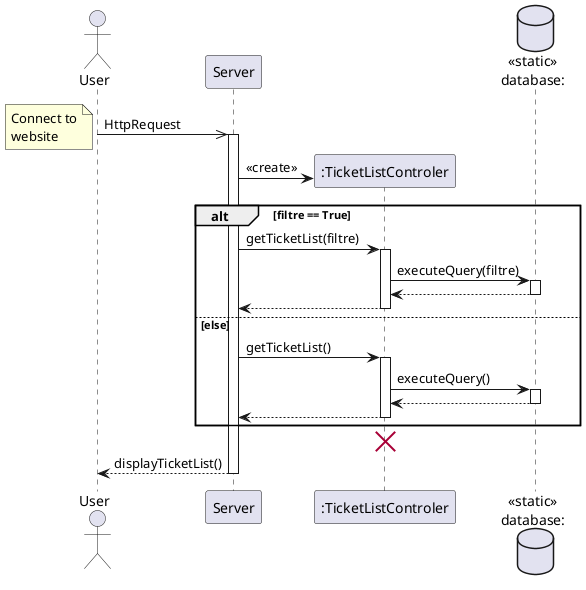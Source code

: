 @startuml consulter l'ensemble des tickets
actor client as "User" order 1 
participant server as "Server"   order 2
database bdd as "<<static>>\ndatabase:" order 4

client ->> server : HttpRequest
note left : Connect to\nwebsite
activate server
create ticketListCtrl as ":TicketListControler" order 3
server -> ticketListCtrl : <<create>>

alt filtre == True
    server -> ticketListCtrl : getTicketList(filtre)
    activate ticketListCtrl

    ticketListCtrl -> bdd : executeQuery(filtre)
    activate bdd
    bdd --> ticketListCtrl
    deactivate bdd

    ticketListCtrl --> server
    deactivate ticketListCtrl
else else
    server -> ticketListCtrl : getTicketList()
    activate ticketListCtrl

    ticketListCtrl -> bdd : executeQuery()
    activate bdd
    bdd --> ticketListCtrl
    deactivate bdd

    ticketListCtrl --> server
    deactivate ticketListCtrl
end
destroy ticketListCtrl

server --> client : displayTicketList()
deactivate server

@enduml